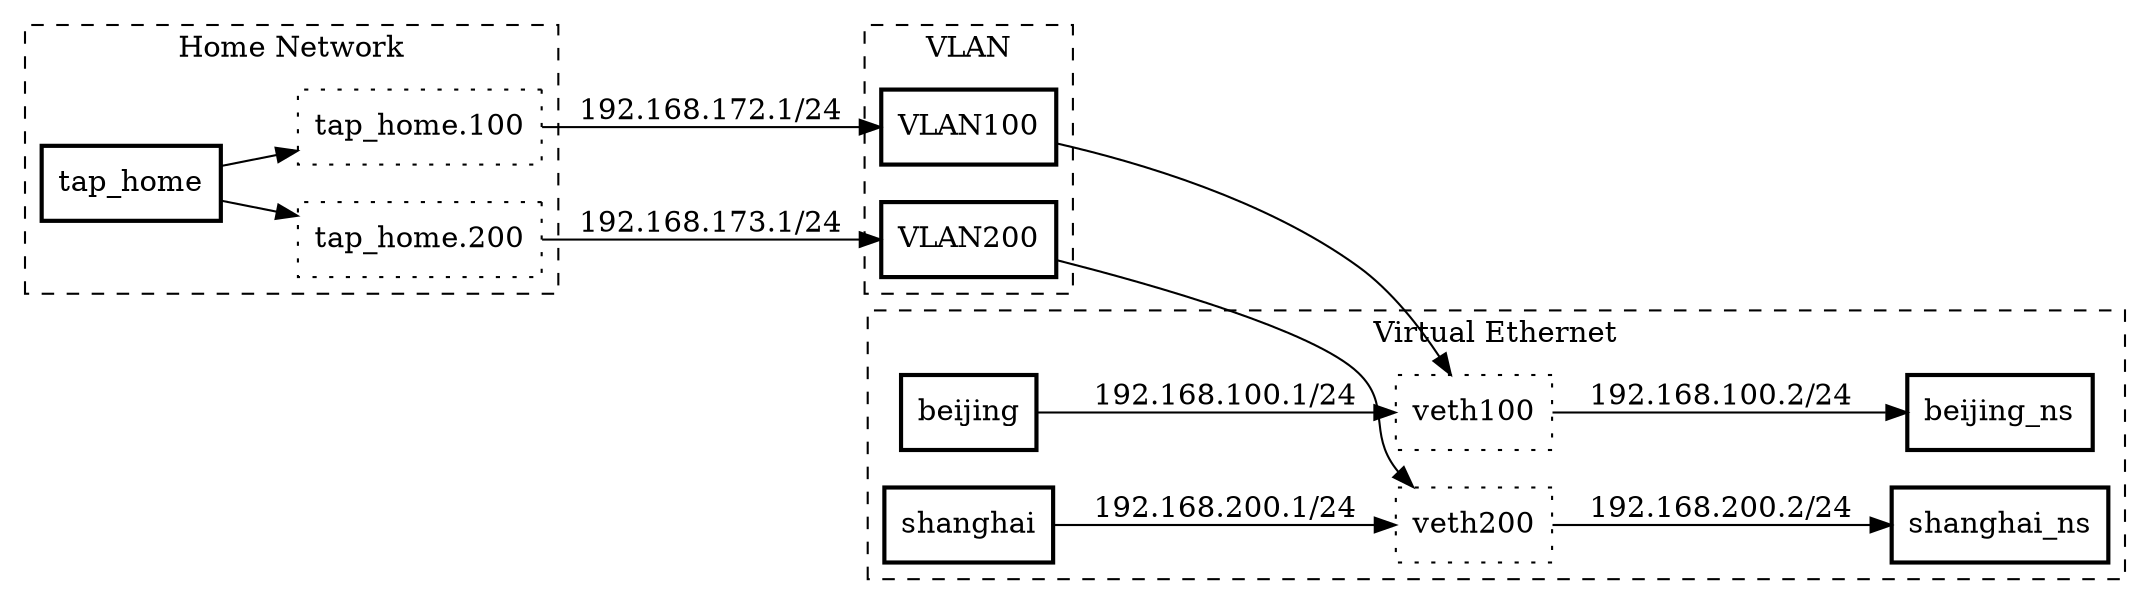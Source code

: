 digraph network_topology {
    rankdir=LR;
    subgraph cluster_home {
        label="Home Network";
        style=dashed;
        tap_home [shape=box, style=bold, label="tap_home"];
        tap_home_100 [shape=box, style=dotted, label="tap_home.100"];
        tap_home_200 [shape=box, style=dotted, label="tap_home.200"];
        tap_home -> tap_home_100;
        tap_home -> tap_home_200;
        {rank=same; tap_home_100; tap_home_200;}
    }
    subgraph cluster_veth {
        label="Virtual Ethernet";
        style=dashed;
        beijing [shape=box, style=bold, label="beijing"];
        shanghai [shape=box, style=bold, label="shanghai"];
        veth100 [shape=box, style=dotted, label="veth100"];
        veth200 [shape=box, style=dotted, label="veth200"];
        beijing -> veth100 [label="192.168.100.1/24"];
        shanghai -> veth200 [label="192.168.200.1/24"];
        veth100 -> beijing_ns [label="192.168.100.2/24"];
        veth200 -> shanghai_ns [label="192.168.200.2/24"];
        {rank=same; beijing; shanghai;}
        {rank=same; veth100; veth200;}
    }
    subgraph cluster_ns {
        label="Network Namespace";
        style=dashed;
        beijing_ns [shape=box, style=bold, label="beijing_ns"];
        shanghai_ns [shape=box, style=bold, label="shanghai_ns"];
        {rank=same; beijing_ns; shanghai_ns;}
    }
    subgraph cluster_vlan {
        label="VLAN";
        style=dashed;
        vlan100 [shape=box, style=bold, label="VLAN100"];
        vlan200 [shape=box, style=bold, label="VLAN200"];
        tap_home_100 -> vlan100 [label="192.168.172.1/24"];
        tap_home_200 -> vlan200 [label="192.168.173.1/24"];
        vlan100 -> veth100;
        vlan200 -> veth200;
        {rank=same; vlan100; vlan200;}
    }
}


